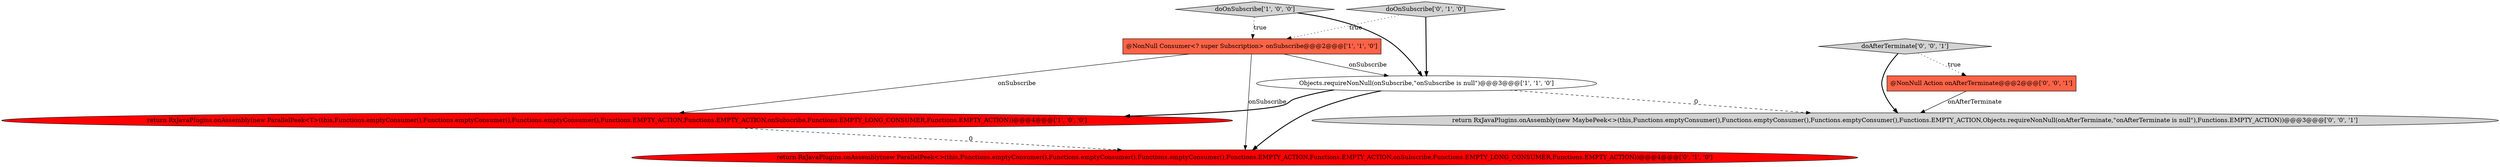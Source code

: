 digraph {
2 [style = filled, label = "Objects.requireNonNull(onSubscribe,\"onSubscribe is null\")@@@3@@@['1', '1', '0']", fillcolor = white, shape = ellipse image = "AAA0AAABBB1BBB"];
4 [style = filled, label = "doOnSubscribe['0', '1', '0']", fillcolor = lightgray, shape = diamond image = "AAA0AAABBB2BBB"];
8 [style = filled, label = "return RxJavaPlugins.onAssembly(new MaybePeek<>(this,Functions.emptyConsumer(),Functions.emptyConsumer(),Functions.emptyConsumer(),Functions.EMPTY_ACTION,Objects.requireNonNull(onAfterTerminate,\"onAfterTerminate is null\"),Functions.EMPTY_ACTION))@@@3@@@['0', '0', '1']", fillcolor = lightgray, shape = ellipse image = "AAA0AAABBB3BBB"];
0 [style = filled, label = "return RxJavaPlugins.onAssembly(new ParallelPeek<T>(this,Functions.emptyConsumer(),Functions.emptyConsumer(),Functions.emptyConsumer(),Functions.EMPTY_ACTION,Functions.EMPTY_ACTION,onSubscribe,Functions.EMPTY_LONG_CONSUMER,Functions.EMPTY_ACTION))@@@4@@@['1', '0', '0']", fillcolor = red, shape = ellipse image = "AAA1AAABBB1BBB"];
3 [style = filled, label = "@NonNull Consumer<? super Subscription> onSubscribe@@@2@@@['1', '1', '0']", fillcolor = tomato, shape = box image = "AAA0AAABBB1BBB"];
5 [style = filled, label = "return RxJavaPlugins.onAssembly(new ParallelPeek<>(this,Functions.emptyConsumer(),Functions.emptyConsumer(),Functions.emptyConsumer(),Functions.EMPTY_ACTION,Functions.EMPTY_ACTION,onSubscribe,Functions.EMPTY_LONG_CONSUMER,Functions.EMPTY_ACTION))@@@4@@@['0', '1', '0']", fillcolor = red, shape = ellipse image = "AAA1AAABBB2BBB"];
6 [style = filled, label = "@NonNull Action onAfterTerminate@@@2@@@['0', '0', '1']", fillcolor = tomato, shape = box image = "AAA0AAABBB3BBB"];
1 [style = filled, label = "doOnSubscribe['1', '0', '0']", fillcolor = lightgray, shape = diamond image = "AAA0AAABBB1BBB"];
7 [style = filled, label = "doAfterTerminate['0', '0', '1']", fillcolor = lightgray, shape = diamond image = "AAA0AAABBB3BBB"];
7->6 [style = dotted, label="true"];
6->8 [style = solid, label="onAfterTerminate"];
2->0 [style = bold, label=""];
1->2 [style = bold, label=""];
4->3 [style = dotted, label="true"];
4->2 [style = bold, label=""];
0->5 [style = dashed, label="0"];
7->8 [style = bold, label=""];
3->0 [style = solid, label="onSubscribe"];
2->8 [style = dashed, label="0"];
3->5 [style = solid, label="onSubscribe"];
2->5 [style = bold, label=""];
1->3 [style = dotted, label="true"];
3->2 [style = solid, label="onSubscribe"];
}
